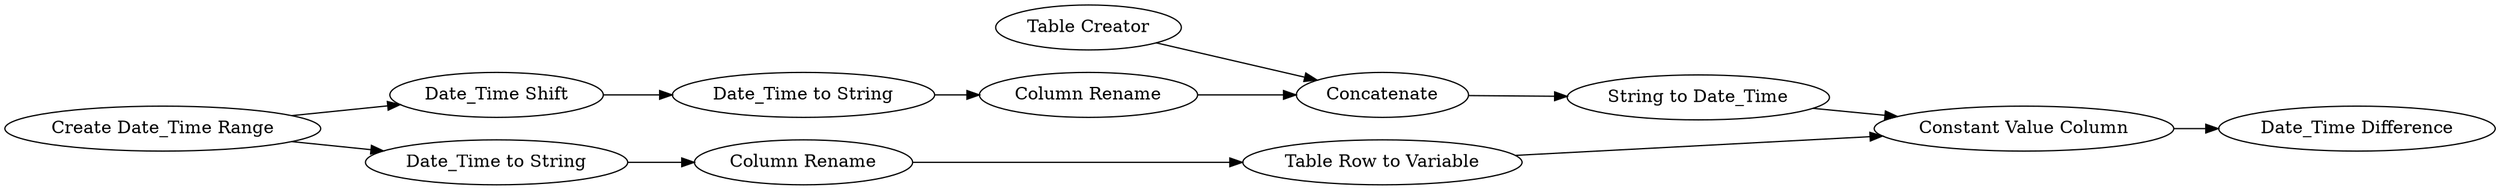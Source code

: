 digraph {
	1 [label="Table Creator"]
	6 [label="Create Date_Time Range"]
	8 [label="Date_Time to String"]
	9 [label="Column Rename"]
	10 [label="Date_Time Shift"]
	11 [label=Concatenate]
	12 [label="String to Date_Time"]
	13 [label="Date_Time Difference"]
	14 [label="Constant Value Column"]
	16 [label="Date_Time to String"]
	17 [label="Column Rename"]
	18 [label="Table Row to Variable"]
	1 -> 11
	6 -> 16
	6 -> 10
	8 -> 9
	9 -> 11
	10 -> 8
	11 -> 12
	12 -> 14
	14 -> 13
	16 -> 17
	17 -> 18
	18 -> 14
	rankdir=LR
}

